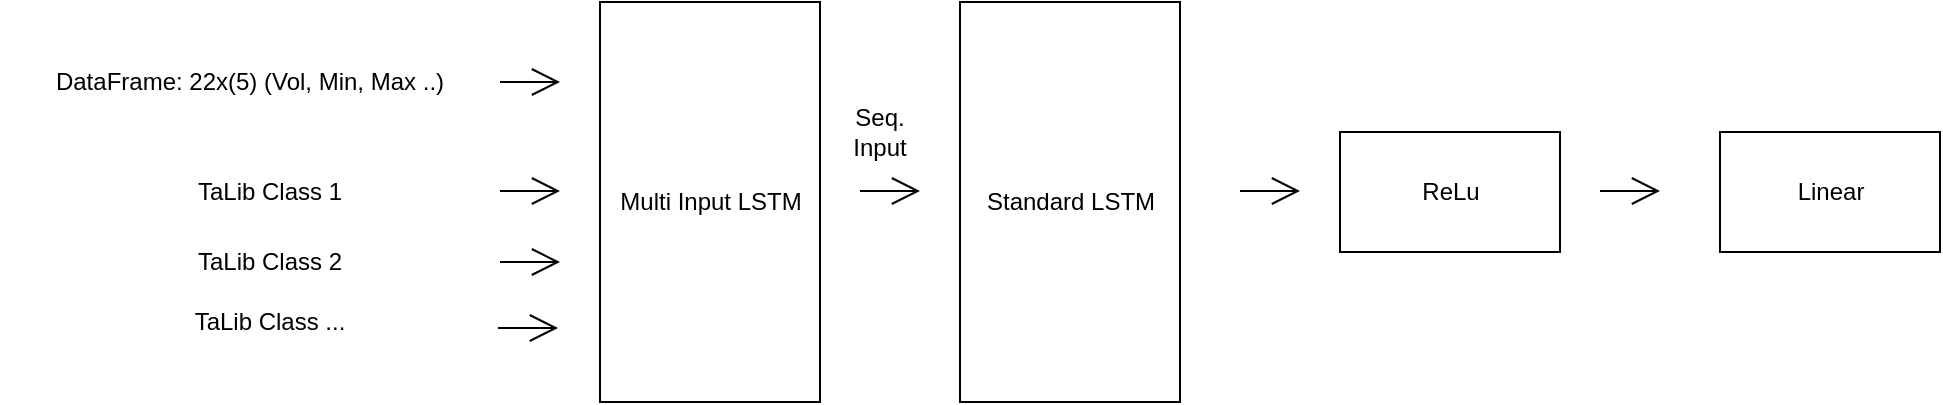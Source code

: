 <mxfile version="15.7.2" type="device"><diagram id="CsQ2w1UZBWQudsAdgChE" name="Page-1"><mxGraphModel dx="2249" dy="780" grid="1" gridSize="10" guides="1" tooltips="1" connect="1" arrows="1" fold="1" page="1" pageScale="1" pageWidth="827" pageHeight="1169" math="0" shadow="0"><root><mxCell id="0"/><mxCell id="1" parent="0"/><mxCell id="YwnksG8kwdkEQ2xQhkal-1" value="Multi Input LSTM" style="html=1;" vertex="1" parent="1"><mxGeometry x="110" y="140" width="110" height="200" as="geometry"/></mxCell><mxCell id="YwnksG8kwdkEQ2xQhkal-2" value="Standard LSTM" style="html=1;" vertex="1" parent="1"><mxGeometry x="290" y="140" width="110" height="200" as="geometry"/></mxCell><mxCell id="YwnksG8kwdkEQ2xQhkal-3" value="ReLu" style="html=1;" vertex="1" parent="1"><mxGeometry x="480" y="205" width="110" height="60" as="geometry"/></mxCell><mxCell id="YwnksG8kwdkEQ2xQhkal-4" value="Linear" style="html=1;" vertex="1" parent="1"><mxGeometry x="670" y="205" width="110" height="60" as="geometry"/></mxCell><mxCell id="YwnksG8kwdkEQ2xQhkal-5" value="" style="endArrow=open;endFill=1;endSize=12;html=1;rounded=0;" edge="1" parent="1"><mxGeometry width="160" relative="1" as="geometry"><mxPoint x="240" y="234.5" as="sourcePoint"/><mxPoint x="270" y="234.5" as="targetPoint"/></mxGeometry></mxCell><mxCell id="YwnksG8kwdkEQ2xQhkal-6" value="" style="endArrow=open;endFill=1;endSize=12;html=1;rounded=0;" edge="1" parent="1"><mxGeometry width="160" relative="1" as="geometry"><mxPoint x="430" y="234.5" as="sourcePoint"/><mxPoint x="460" y="234.5" as="targetPoint"/></mxGeometry></mxCell><mxCell id="YwnksG8kwdkEQ2xQhkal-7" value="" style="endArrow=open;endFill=1;endSize=12;html=1;rounded=0;" edge="1" parent="1"><mxGeometry width="160" relative="1" as="geometry"><mxPoint x="610" y="234.5" as="sourcePoint"/><mxPoint x="640" y="234.5" as="targetPoint"/></mxGeometry></mxCell><mxCell id="YwnksG8kwdkEQ2xQhkal-8" value="" style="endArrow=open;endFill=1;endSize=12;html=1;rounded=0;" edge="1" parent="1"><mxGeometry width="160" relative="1" as="geometry"><mxPoint x="60" y="180" as="sourcePoint"/><mxPoint x="90" y="180" as="targetPoint"/></mxGeometry></mxCell><mxCell id="YwnksG8kwdkEQ2xQhkal-15" value="DataFrame: 22x(5) (Vol, Min, Max ..)" style="text;html=1;strokeColor=none;fillColor=none;align=center;verticalAlign=middle;whiteSpace=wrap;rounded=0;" vertex="1" parent="1"><mxGeometry x="-190" y="140" width="250" height="80" as="geometry"/></mxCell><mxCell id="YwnksG8kwdkEQ2xQhkal-19" value="" style="endArrow=open;endFill=1;endSize=12;html=1;rounded=0;" edge="1" parent="1"><mxGeometry width="160" relative="1" as="geometry"><mxPoint x="60" y="234.5" as="sourcePoint"/><mxPoint x="90" y="234.5" as="targetPoint"/></mxGeometry></mxCell><mxCell id="YwnksG8kwdkEQ2xQhkal-20" value="" style="endArrow=open;endFill=1;endSize=12;html=1;rounded=0;" edge="1" parent="1"><mxGeometry width="160" relative="1" as="geometry"><mxPoint x="60" y="270" as="sourcePoint"/><mxPoint x="90" y="270" as="targetPoint"/></mxGeometry></mxCell><mxCell id="YwnksG8kwdkEQ2xQhkal-21" value="Seq. Input" style="text;html=1;strokeColor=none;fillColor=none;align=center;verticalAlign=middle;whiteSpace=wrap;rounded=0;" vertex="1" parent="1"><mxGeometry x="230" y="190" width="40" height="30" as="geometry"/></mxCell><mxCell id="YwnksG8kwdkEQ2xQhkal-22" value="TaLib Class 1" style="text;html=1;strokeColor=none;fillColor=none;align=center;verticalAlign=middle;whiteSpace=wrap;rounded=0;" vertex="1" parent="1"><mxGeometry x="-180" y="195" width="250" height="80" as="geometry"/></mxCell><mxCell id="YwnksG8kwdkEQ2xQhkal-23" value="TaLib Class 2" style="text;html=1;strokeColor=none;fillColor=none;align=center;verticalAlign=middle;whiteSpace=wrap;rounded=0;" vertex="1" parent="1"><mxGeometry x="-180" y="230" width="250" height="80" as="geometry"/></mxCell><mxCell id="YwnksG8kwdkEQ2xQhkal-24" value="" style="endArrow=open;endFill=1;endSize=12;html=1;rounded=0;" edge="1" parent="1"><mxGeometry width="160" relative="1" as="geometry"><mxPoint x="59" y="303" as="sourcePoint"/><mxPoint x="89" y="303" as="targetPoint"/></mxGeometry></mxCell><mxCell id="YwnksG8kwdkEQ2xQhkal-25" value="TaLib Class ..." style="text;html=1;strokeColor=none;fillColor=none;align=center;verticalAlign=middle;whiteSpace=wrap;rounded=0;" vertex="1" parent="1"><mxGeometry x="-180" y="260" width="250" height="80" as="geometry"/></mxCell></root></mxGraphModel></diagram></mxfile>